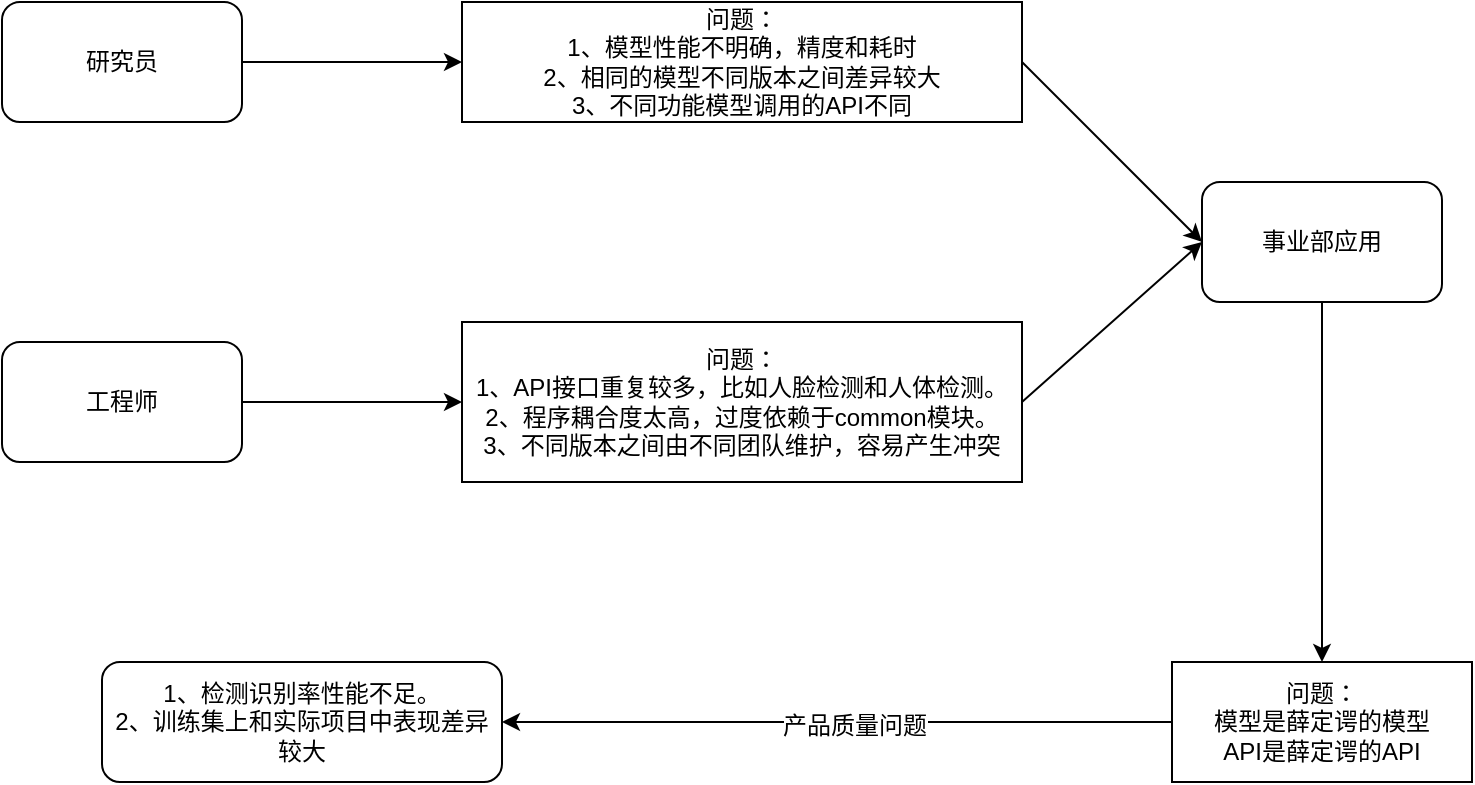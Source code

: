 <mxfile version="12.3.8" type="github" pages="1"><diagram id="0mQzlTgnr3dto8d9lFMh" name="第 1 页"><mxGraphModel dx="868" dy="450" grid="1" gridSize="10" guides="1" tooltips="1" connect="1" arrows="1" fold="1" page="1" pageScale="1" pageWidth="827" pageHeight="1169" math="0" shadow="0"><root><mxCell id="0"/><mxCell id="1" parent="0"/><mxCell id="pjGksbZtLMBNKILhECTg-15" style="edgeStyle=orthogonalEdgeStyle;rounded=0;orthogonalLoop=1;jettySize=auto;html=1;entryX=0;entryY=0.5;entryDx=0;entryDy=0;" edge="1" parent="1" source="pjGksbZtLMBNKILhECTg-1"><mxGeometry relative="1" as="geometry"><mxPoint x="310" y="150" as="targetPoint"/></mxGeometry></mxCell><mxCell id="pjGksbZtLMBNKILhECTg-1" value="研究员" style="rounded=1;whiteSpace=wrap;html=1;" vertex="1" parent="1"><mxGeometry x="80" y="120" width="120" height="60" as="geometry"/></mxCell><mxCell id="pjGksbZtLMBNKILhECTg-19" style="edgeStyle=orthogonalEdgeStyle;rounded=0;orthogonalLoop=1;jettySize=auto;html=1;entryX=0;entryY=0.5;entryDx=0;entryDy=0;" edge="1" parent="1" source="pjGksbZtLMBNKILhECTg-2" target="pjGksbZtLMBNKILhECTg-18"><mxGeometry relative="1" as="geometry"/></mxCell><mxCell id="pjGksbZtLMBNKILhECTg-2" value="工程师" style="rounded=1;whiteSpace=wrap;html=1;" vertex="1" parent="1"><mxGeometry x="80" y="290" width="120" height="60" as="geometry"/></mxCell><mxCell id="pjGksbZtLMBNKILhECTg-21" style="rounded=0;orthogonalLoop=1;jettySize=auto;html=1;entryX=0;entryY=0.5;entryDx=0;entryDy=0;exitX=1;exitY=0.5;exitDx=0;exitDy=0;" edge="1" parent="1" source="pjGksbZtLMBNKILhECTg-16" target="pjGksbZtLMBNKILhECTg-20"><mxGeometry relative="1" as="geometry"/></mxCell><mxCell id="pjGksbZtLMBNKILhECTg-16" value="&lt;span style=&quot;white-space: normal&quot;&gt;问题：&lt;/span&gt;&lt;br style=&quot;white-space: normal&quot;&gt;&lt;span style=&quot;white-space: normal&quot;&gt;1、模型性能不明确，精度和耗时&lt;/span&gt;&lt;br style=&quot;white-space: normal&quot;&gt;&lt;span style=&quot;white-space: normal&quot;&gt;2、相同的模型不同版本之间差异较大&lt;/span&gt;&lt;br style=&quot;white-space: normal&quot;&gt;&lt;span style=&quot;white-space: normal&quot;&gt;3、不同功能模型调用的API不同&lt;/span&gt;" style="rounded=0;whiteSpace=wrap;html=1;" vertex="1" parent="1"><mxGeometry x="310" y="120" width="280" height="60" as="geometry"/></mxCell><mxCell id="pjGksbZtLMBNKILhECTg-22" style="rounded=0;orthogonalLoop=1;jettySize=auto;html=1;exitX=1;exitY=0.5;exitDx=0;exitDy=0;" edge="1" parent="1" source="pjGksbZtLMBNKILhECTg-18"><mxGeometry relative="1" as="geometry"><mxPoint x="680" y="240" as="targetPoint"/></mxGeometry></mxCell><mxCell id="pjGksbZtLMBNKILhECTg-18" value="问题：&lt;br&gt;1、API接口重复较多，比如人脸检测和人体检测。&lt;br&gt;2、程序耦合度太高，过度依赖于common模块。&lt;br&gt;3、不同版本之间由不同团队维护，容易产生冲突" style="rounded=0;whiteSpace=wrap;html=1;" vertex="1" parent="1"><mxGeometry x="310" y="280" width="280" height="80" as="geometry"/></mxCell><mxCell id="pjGksbZtLMBNKILhECTg-24" style="edgeStyle=none;rounded=0;orthogonalLoop=1;jettySize=auto;html=1;entryX=0.5;entryY=0;entryDx=0;entryDy=0;" edge="1" parent="1" source="pjGksbZtLMBNKILhECTg-20" target="pjGksbZtLMBNKILhECTg-23"><mxGeometry relative="1" as="geometry"/></mxCell><mxCell id="pjGksbZtLMBNKILhECTg-20" value="事业部应用" style="rounded=1;whiteSpace=wrap;html=1;" vertex="1" parent="1"><mxGeometry x="680" y="210" width="120" height="60" as="geometry"/></mxCell><mxCell id="pjGksbZtLMBNKILhECTg-26" style="edgeStyle=none;rounded=0;orthogonalLoop=1;jettySize=auto;html=1;entryX=1;entryY=0.5;entryDx=0;entryDy=0;" edge="1" parent="1" source="pjGksbZtLMBNKILhECTg-23" target="pjGksbZtLMBNKILhECTg-25"><mxGeometry relative="1" as="geometry"/></mxCell><mxCell id="pjGksbZtLMBNKILhECTg-27" value="产品质量问题" style="text;html=1;align=center;verticalAlign=middle;resizable=0;points=[];;labelBackgroundColor=#ffffff;" vertex="1" connectable="0" parent="pjGksbZtLMBNKILhECTg-26"><mxGeometry x="-0.051" y="2" relative="1" as="geometry"><mxPoint as="offset"/></mxGeometry></mxCell><mxCell id="pjGksbZtLMBNKILhECTg-23" value="问题：&lt;br&gt;模型是薛定谔的模型&lt;br&gt;API是薛定谔的API" style="rounded=0;whiteSpace=wrap;html=1;" vertex="1" parent="1"><mxGeometry x="665" y="450" width="150" height="60" as="geometry"/></mxCell><mxCell id="pjGksbZtLMBNKILhECTg-25" value="1、检测识别率性能不足。&lt;br&gt;2、训练集上和实际项目中表现差异较大" style="rounded=1;whiteSpace=wrap;html=1;" vertex="1" parent="1"><mxGeometry x="130" y="450" width="200" height="60" as="geometry"/></mxCell></root></mxGraphModel></diagram></mxfile>